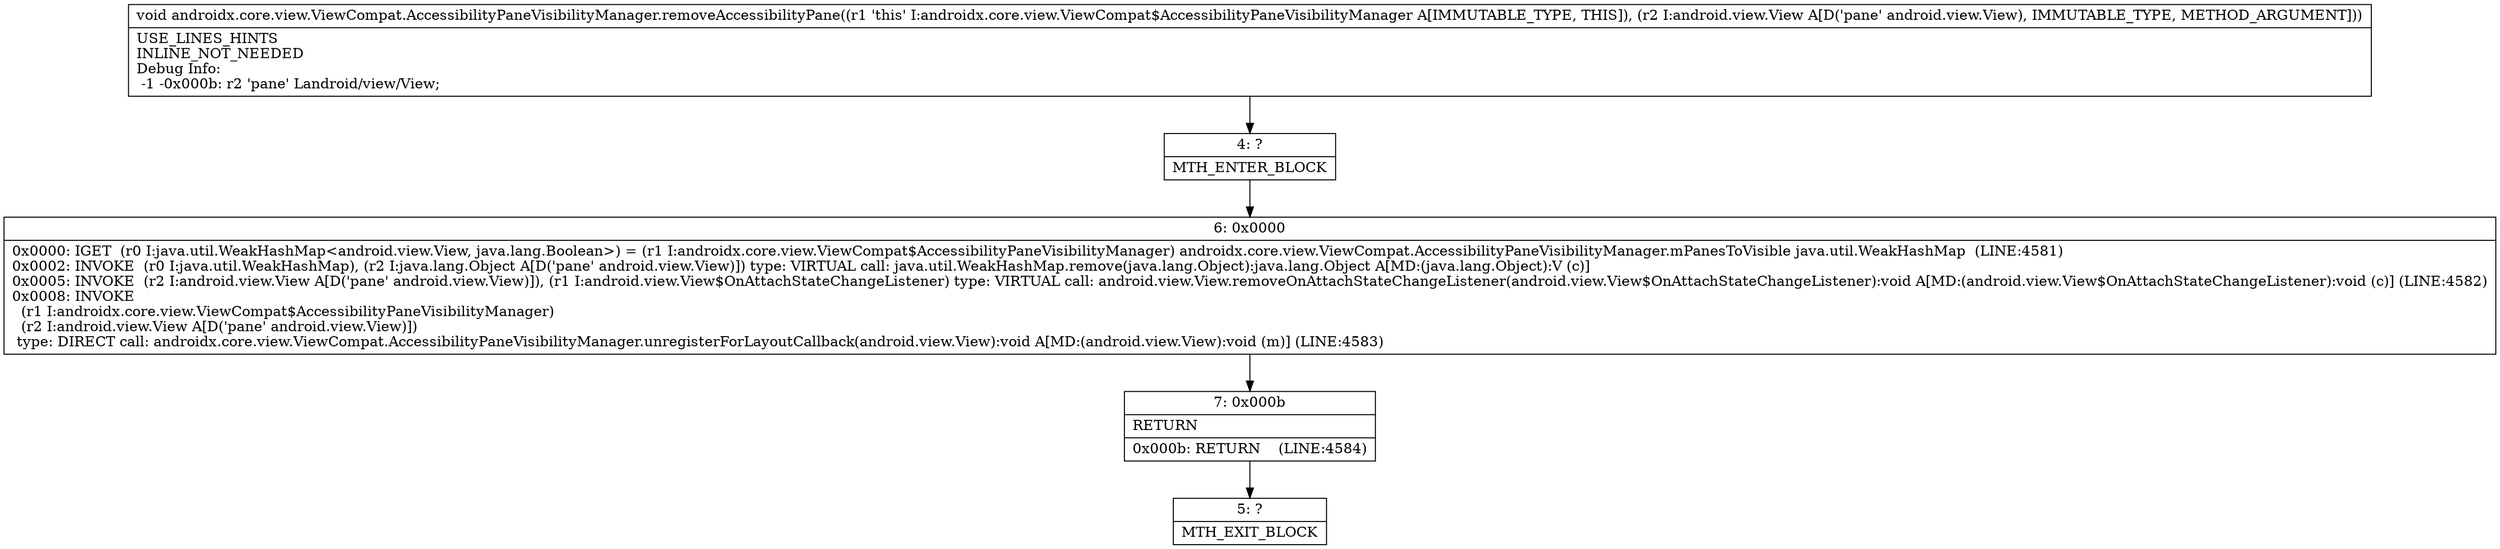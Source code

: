 digraph "CFG forandroidx.core.view.ViewCompat.AccessibilityPaneVisibilityManager.removeAccessibilityPane(Landroid\/view\/View;)V" {
Node_4 [shape=record,label="{4\:\ ?|MTH_ENTER_BLOCK\l}"];
Node_6 [shape=record,label="{6\:\ 0x0000|0x0000: IGET  (r0 I:java.util.WeakHashMap\<android.view.View, java.lang.Boolean\>) = (r1 I:androidx.core.view.ViewCompat$AccessibilityPaneVisibilityManager) androidx.core.view.ViewCompat.AccessibilityPaneVisibilityManager.mPanesToVisible java.util.WeakHashMap  (LINE:4581)\l0x0002: INVOKE  (r0 I:java.util.WeakHashMap), (r2 I:java.lang.Object A[D('pane' android.view.View)]) type: VIRTUAL call: java.util.WeakHashMap.remove(java.lang.Object):java.lang.Object A[MD:(java.lang.Object):V (c)]\l0x0005: INVOKE  (r2 I:android.view.View A[D('pane' android.view.View)]), (r1 I:android.view.View$OnAttachStateChangeListener) type: VIRTUAL call: android.view.View.removeOnAttachStateChangeListener(android.view.View$OnAttachStateChangeListener):void A[MD:(android.view.View$OnAttachStateChangeListener):void (c)] (LINE:4582)\l0x0008: INVOKE  \l  (r1 I:androidx.core.view.ViewCompat$AccessibilityPaneVisibilityManager)\l  (r2 I:android.view.View A[D('pane' android.view.View)])\l type: DIRECT call: androidx.core.view.ViewCompat.AccessibilityPaneVisibilityManager.unregisterForLayoutCallback(android.view.View):void A[MD:(android.view.View):void (m)] (LINE:4583)\l}"];
Node_7 [shape=record,label="{7\:\ 0x000b|RETURN\l|0x000b: RETURN    (LINE:4584)\l}"];
Node_5 [shape=record,label="{5\:\ ?|MTH_EXIT_BLOCK\l}"];
MethodNode[shape=record,label="{void androidx.core.view.ViewCompat.AccessibilityPaneVisibilityManager.removeAccessibilityPane((r1 'this' I:androidx.core.view.ViewCompat$AccessibilityPaneVisibilityManager A[IMMUTABLE_TYPE, THIS]), (r2 I:android.view.View A[D('pane' android.view.View), IMMUTABLE_TYPE, METHOD_ARGUMENT]))  | USE_LINES_HINTS\lINLINE_NOT_NEEDED\lDebug Info:\l  \-1 \-0x000b: r2 'pane' Landroid\/view\/View;\l}"];
MethodNode -> Node_4;Node_4 -> Node_6;
Node_6 -> Node_7;
Node_7 -> Node_5;
}

